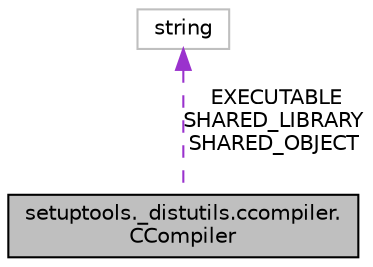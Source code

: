 digraph "setuptools._distutils.ccompiler.CCompiler"
{
 // LATEX_PDF_SIZE
  edge [fontname="Helvetica",fontsize="10",labelfontname="Helvetica",labelfontsize="10"];
  node [fontname="Helvetica",fontsize="10",shape=record];
  Node1 [label="setuptools._distutils.ccompiler.\lCCompiler",height=0.2,width=0.4,color="black", fillcolor="grey75", style="filled", fontcolor="black",tooltip=" "];
  Node2 -> Node1 [dir="back",color="darkorchid3",fontsize="10",style="dashed",label=" EXECUTABLE\nSHARED_LIBRARY\nSHARED_OBJECT" ];
  Node2 [label="string",height=0.2,width=0.4,color="grey75", fillcolor="white", style="filled",tooltip=" "];
}
